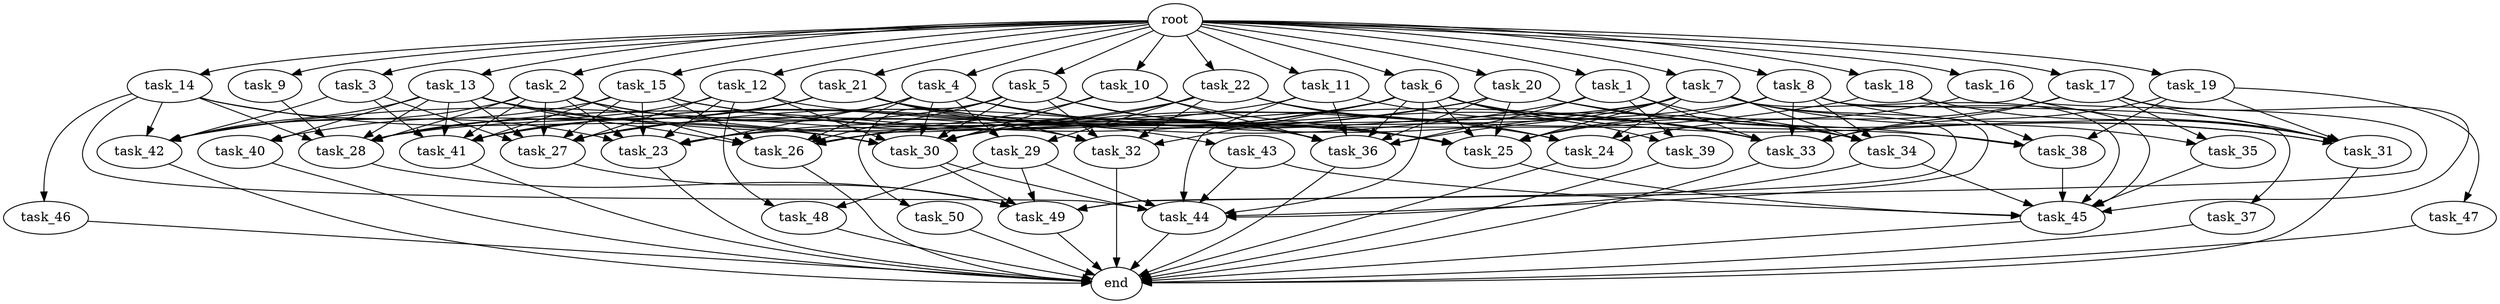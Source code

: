 digraph G {
  root [size="0.000000e+00"];
  task_1 [size="5.637099e+10"];
  task_2 [size="3.971992e+10"];
  task_3 [size="1.361623e+10"];
  task_4 [size="6.684620e+10"];
  task_5 [size="8.927665e+10"];
  task_6 [size="1.042424e+10"];
  task_7 [size="4.769764e+10"];
  task_8 [size="2.013717e+10"];
  task_9 [size="6.856691e+10"];
  task_10 [size="7.738741e+10"];
  task_11 [size="2.176849e+10"];
  task_12 [size="3.717958e+10"];
  task_13 [size="6.491199e+10"];
  task_14 [size="2.312161e+10"];
  task_15 [size="6.804294e+10"];
  task_16 [size="6.925749e+10"];
  task_17 [size="5.845297e+10"];
  task_18 [size="2.466006e+10"];
  task_19 [size="6.346580e+10"];
  task_20 [size="5.085647e+10"];
  task_21 [size="5.312106e+10"];
  task_22 [size="9.477405e+10"];
  task_23 [size="9.378372e+10"];
  task_24 [size="4.599832e+10"];
  task_25 [size="5.732499e+10"];
  task_26 [size="1.553786e+10"];
  task_27 [size="9.246547e+10"];
  task_28 [size="4.274370e+10"];
  task_29 [size="7.863795e+10"];
  task_30 [size="4.994255e+10"];
  task_31 [size="9.103363e+10"];
  task_32 [size="5.699518e+10"];
  task_33 [size="7.259361e+10"];
  task_34 [size="3.361897e+10"];
  task_35 [size="7.984586e+10"];
  task_36 [size="6.045365e+10"];
  task_37 [size="7.484818e+10"];
  task_38 [size="3.544088e+10"];
  task_39 [size="6.232169e+10"];
  task_40 [size="8.427391e+10"];
  task_41 [size="7.330727e+10"];
  task_42 [size="8.758590e+10"];
  task_43 [size="1.733834e+10"];
  task_44 [size="7.251640e+10"];
  task_45 [size="7.256753e+10"];
  task_46 [size="4.930622e+10"];
  task_47 [size="8.740945e+10"];
  task_48 [size="6.810859e+10"];
  task_49 [size="8.631809e+10"];
  task_50 [size="8.010401e+10"];
  end [size="0.000000e+00"];

  root -> task_1 [size="1.000000e-12"];
  root -> task_2 [size="1.000000e-12"];
  root -> task_3 [size="1.000000e-12"];
  root -> task_4 [size="1.000000e-12"];
  root -> task_5 [size="1.000000e-12"];
  root -> task_6 [size="1.000000e-12"];
  root -> task_7 [size="1.000000e-12"];
  root -> task_8 [size="1.000000e-12"];
  root -> task_9 [size="1.000000e-12"];
  root -> task_10 [size="1.000000e-12"];
  root -> task_11 [size="1.000000e-12"];
  root -> task_12 [size="1.000000e-12"];
  root -> task_13 [size="1.000000e-12"];
  root -> task_14 [size="1.000000e-12"];
  root -> task_15 [size="1.000000e-12"];
  root -> task_16 [size="1.000000e-12"];
  root -> task_17 [size="1.000000e-12"];
  root -> task_18 [size="1.000000e-12"];
  root -> task_19 [size="1.000000e-12"];
  root -> task_20 [size="1.000000e-12"];
  root -> task_21 [size="1.000000e-12"];
  root -> task_22 [size="1.000000e-12"];
  task_1 -> task_33 [size="9.074202e+07"];
  task_1 -> task_34 [size="6.723793e+07"];
  task_1 -> task_36 [size="6.717072e+07"];
  task_1 -> task_39 [size="3.116084e+08"];
  task_1 -> task_41 [size="1.047247e+08"];
  task_2 -> task_23 [size="1.339767e+08"];
  task_2 -> task_25 [size="6.369444e+07"];
  task_2 -> task_26 [size="1.942232e+07"];
  task_2 -> task_27 [size="1.155818e+08"];
  task_2 -> task_28 [size="5.342962e+07"];
  task_2 -> task_32 [size="1.139904e+08"];
  task_2 -> task_41 [size="1.047247e+08"];
  task_2 -> task_42 [size="1.459765e+08"];
  task_3 -> task_27 [size="1.155818e+08"];
  task_3 -> task_41 [size="1.047247e+08"];
  task_3 -> task_42 [size="1.459765e+08"];
  task_4 -> task_23 [size="1.339767e+08"];
  task_4 -> task_26 [size="1.942232e+07"];
  task_4 -> task_27 [size="1.155818e+08"];
  task_4 -> task_29 [size="3.931898e+08"];
  task_4 -> task_30 [size="6.242819e+07"];
  task_4 -> task_34 [size="6.723793e+07"];
  task_4 -> task_36 [size="6.717072e+07"];
  task_5 -> task_25 [size="6.369444e+07"];
  task_5 -> task_26 [size="1.942232e+07"];
  task_5 -> task_27 [size="1.155818e+08"];
  task_5 -> task_30 [size="6.242819e+07"];
  task_5 -> task_32 [size="1.139904e+08"];
  task_5 -> task_36 [size="6.717072e+07"];
  task_5 -> task_50 [size="8.010401e+08"];
  task_6 -> task_25 [size="6.369444e+07"];
  task_6 -> task_26 [size="1.942232e+07"];
  task_6 -> task_28 [size="5.342962e+07"];
  task_6 -> task_31 [size="1.300480e+08"];
  task_6 -> task_32 [size="1.139904e+08"];
  task_6 -> task_33 [size="9.074202e+07"];
  task_6 -> task_36 [size="6.717072e+07"];
  task_6 -> task_39 [size="3.116084e+08"];
  task_6 -> task_44 [size="9.064551e+07"];
  task_7 -> task_24 [size="1.149958e+08"];
  task_7 -> task_25 [size="6.369444e+07"];
  task_7 -> task_27 [size="1.155818e+08"];
  task_7 -> task_28 [size="5.342962e+07"];
  task_7 -> task_34 [size="6.723793e+07"];
  task_7 -> task_35 [size="3.992293e+08"];
  task_7 -> task_36 [size="6.717072e+07"];
  task_7 -> task_44 [size="9.064551e+07"];
  task_7 -> task_45 [size="9.070941e+07"];
  task_7 -> task_49 [size="1.438635e+08"];
  task_8 -> task_23 [size="1.339767e+08"];
  task_8 -> task_25 [size="6.369444e+07"];
  task_8 -> task_31 [size="1.300480e+08"];
  task_8 -> task_33 [size="9.074202e+07"];
  task_8 -> task_34 [size="6.723793e+07"];
  task_8 -> task_37 [size="7.484818e+08"];
  task_8 -> task_45 [size="9.070941e+07"];
  task_9 -> task_28 [size="5.342962e+07"];
  task_10 -> task_25 [size="6.369444e+07"];
  task_10 -> task_26 [size="1.942232e+07"];
  task_10 -> task_30 [size="6.242819e+07"];
  task_10 -> task_36 [size="6.717072e+07"];
  task_11 -> task_34 [size="6.723793e+07"];
  task_11 -> task_36 [size="6.717072e+07"];
  task_11 -> task_42 [size="1.459765e+08"];
  task_11 -> task_44 [size="9.064551e+07"];
  task_12 -> task_23 [size="1.339767e+08"];
  task_12 -> task_27 [size="1.155818e+08"];
  task_12 -> task_28 [size="5.342962e+07"];
  task_12 -> task_30 [size="6.242819e+07"];
  task_12 -> task_38 [size="8.860219e+07"];
  task_12 -> task_48 [size="3.405429e+08"];
  task_13 -> task_25 [size="6.369444e+07"];
  task_13 -> task_26 [size="1.942232e+07"];
  task_13 -> task_27 [size="1.155818e+08"];
  task_13 -> task_28 [size="5.342962e+07"];
  task_13 -> task_30 [size="6.242819e+07"];
  task_13 -> task_40 [size="4.213696e+08"];
  task_13 -> task_41 [size="1.047247e+08"];
  task_13 -> task_42 [size="1.459765e+08"];
  task_14 -> task_23 [size="1.339767e+08"];
  task_14 -> task_28 [size="5.342962e+07"];
  task_14 -> task_30 [size="6.242819e+07"];
  task_14 -> task_42 [size="1.459765e+08"];
  task_14 -> task_44 [size="9.064551e+07"];
  task_14 -> task_46 [size="4.930622e+08"];
  task_15 -> task_23 [size="1.339767e+08"];
  task_15 -> task_24 [size="1.149958e+08"];
  task_15 -> task_26 [size="1.942232e+07"];
  task_15 -> task_27 [size="1.155818e+08"];
  task_15 -> task_33 [size="9.074202e+07"];
  task_15 -> task_41 [size="1.047247e+08"];
  task_15 -> task_42 [size="1.459765e+08"];
  task_16 -> task_25 [size="6.369444e+07"];
  task_16 -> task_31 [size="1.300480e+08"];
  task_16 -> task_49 [size="1.438635e+08"];
  task_17 -> task_24 [size="1.149958e+08"];
  task_17 -> task_31 [size="1.300480e+08"];
  task_17 -> task_33 [size="9.074202e+07"];
  task_17 -> task_35 [size="3.992293e+08"];
  task_17 -> task_45 [size="9.070941e+07"];
  task_18 -> task_30 [size="6.242819e+07"];
  task_18 -> task_31 [size="1.300480e+08"];
  task_18 -> task_38 [size="8.860219e+07"];
  task_19 -> task_31 [size="1.300480e+08"];
  task_19 -> task_33 [size="9.074202e+07"];
  task_19 -> task_38 [size="8.860219e+07"];
  task_19 -> task_47 [size="8.740945e+08"];
  task_20 -> task_25 [size="6.369444e+07"];
  task_20 -> task_26 [size="1.942232e+07"];
  task_20 -> task_31 [size="1.300480e+08"];
  task_20 -> task_36 [size="6.717072e+07"];
  task_20 -> task_38 [size="8.860219e+07"];
  task_20 -> task_41 [size="1.047247e+08"];
  task_21 -> task_28 [size="5.342962e+07"];
  task_21 -> task_32 [size="1.139904e+08"];
  task_21 -> task_33 [size="9.074202e+07"];
  task_21 -> task_36 [size="6.717072e+07"];
  task_21 -> task_40 [size="4.213696e+08"];
  task_21 -> task_41 [size="1.047247e+08"];
  task_21 -> task_43 [size="1.733834e+08"];
  task_22 -> task_23 [size="1.339767e+08"];
  task_22 -> task_24 [size="1.149958e+08"];
  task_22 -> task_29 [size="3.931898e+08"];
  task_22 -> task_30 [size="6.242819e+07"];
  task_22 -> task_32 [size="1.139904e+08"];
  task_22 -> task_33 [size="9.074202e+07"];
  task_23 -> end [size="1.000000e-12"];
  task_24 -> end [size="1.000000e-12"];
  task_25 -> task_45 [size="9.070941e+07"];
  task_26 -> end [size="1.000000e-12"];
  task_27 -> task_49 [size="1.438635e+08"];
  task_28 -> task_49 [size="1.438635e+08"];
  task_29 -> task_44 [size="9.064551e+07"];
  task_29 -> task_48 [size="3.405429e+08"];
  task_29 -> task_49 [size="1.438635e+08"];
  task_30 -> task_44 [size="9.064551e+07"];
  task_30 -> task_49 [size="1.438635e+08"];
  task_31 -> end [size="1.000000e-12"];
  task_32 -> end [size="1.000000e-12"];
  task_33 -> end [size="1.000000e-12"];
  task_34 -> task_44 [size="9.064551e+07"];
  task_34 -> task_45 [size="9.070941e+07"];
  task_35 -> task_45 [size="9.070941e+07"];
  task_36 -> end [size="1.000000e-12"];
  task_37 -> end [size="1.000000e-12"];
  task_38 -> task_45 [size="9.070941e+07"];
  task_39 -> end [size="1.000000e-12"];
  task_40 -> end [size="1.000000e-12"];
  task_41 -> end [size="1.000000e-12"];
  task_42 -> end [size="1.000000e-12"];
  task_43 -> task_44 [size="9.064551e+07"];
  task_43 -> task_45 [size="9.070941e+07"];
  task_44 -> end [size="1.000000e-12"];
  task_45 -> end [size="1.000000e-12"];
  task_46 -> end [size="1.000000e-12"];
  task_47 -> end [size="1.000000e-12"];
  task_48 -> end [size="1.000000e-12"];
  task_49 -> end [size="1.000000e-12"];
  task_50 -> end [size="1.000000e-12"];
}
